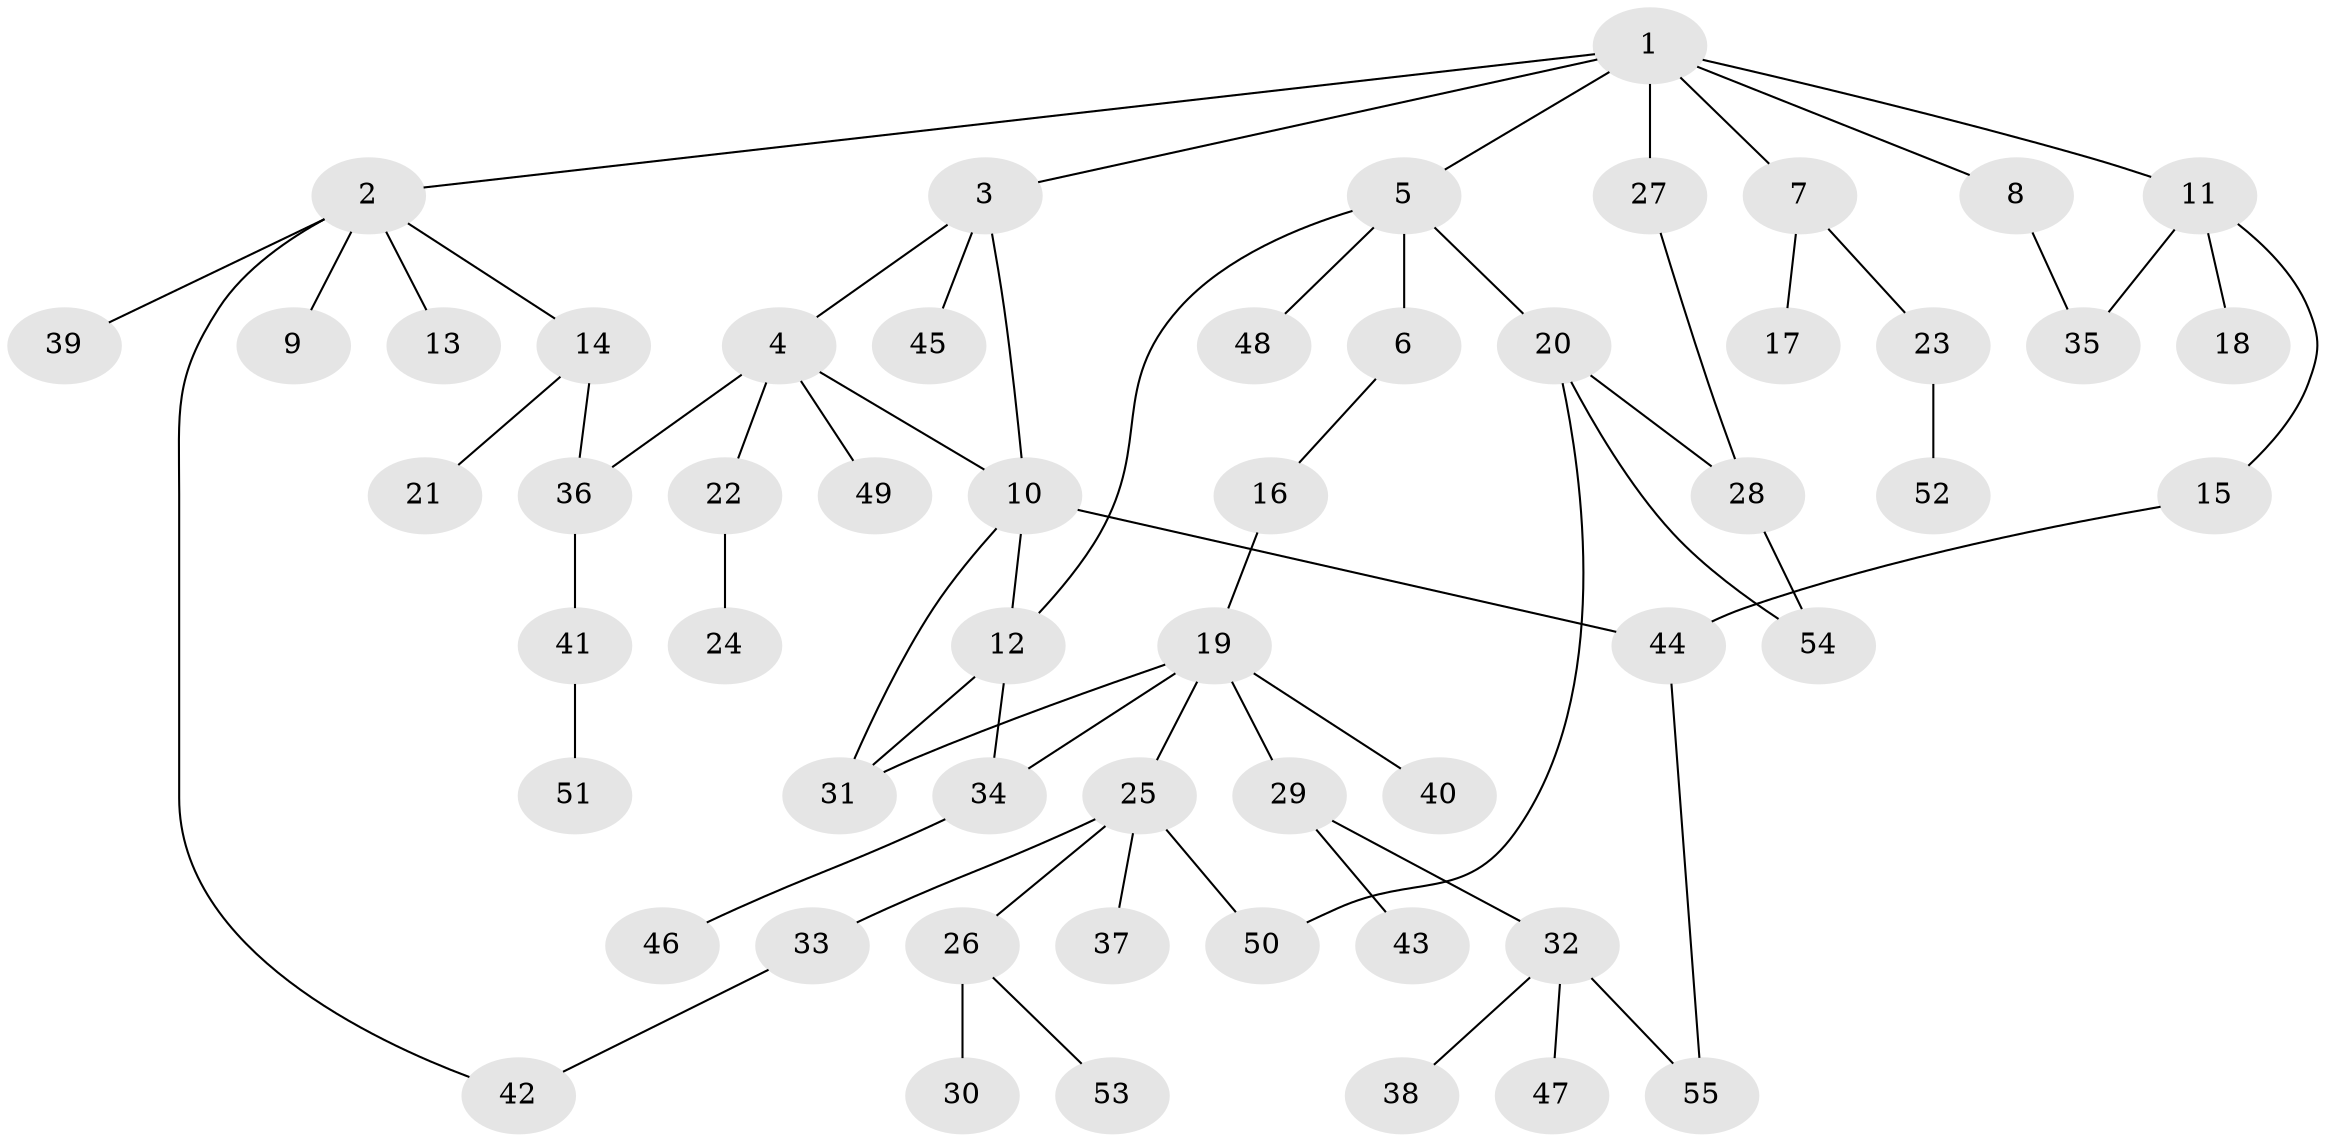 // Generated by graph-tools (version 1.1) at 2025/49/03/09/25 03:49:24]
// undirected, 55 vertices, 67 edges
graph export_dot {
graph [start="1"]
  node [color=gray90,style=filled];
  1;
  2;
  3;
  4;
  5;
  6;
  7;
  8;
  9;
  10;
  11;
  12;
  13;
  14;
  15;
  16;
  17;
  18;
  19;
  20;
  21;
  22;
  23;
  24;
  25;
  26;
  27;
  28;
  29;
  30;
  31;
  32;
  33;
  34;
  35;
  36;
  37;
  38;
  39;
  40;
  41;
  42;
  43;
  44;
  45;
  46;
  47;
  48;
  49;
  50;
  51;
  52;
  53;
  54;
  55;
  1 -- 2;
  1 -- 3;
  1 -- 5;
  1 -- 7;
  1 -- 8;
  1 -- 11;
  1 -- 27;
  2 -- 9;
  2 -- 13;
  2 -- 14;
  2 -- 39;
  2 -- 42;
  3 -- 4;
  3 -- 10;
  3 -- 45;
  4 -- 22;
  4 -- 49;
  4 -- 36;
  4 -- 10;
  5 -- 6;
  5 -- 20;
  5 -- 48;
  5 -- 12;
  6 -- 16;
  7 -- 17;
  7 -- 23;
  8 -- 35;
  10 -- 12;
  10 -- 44;
  10 -- 31;
  11 -- 15;
  11 -- 18;
  11 -- 35;
  12 -- 34;
  12 -- 31;
  14 -- 21;
  14 -- 36;
  15 -- 44;
  16 -- 19;
  19 -- 25;
  19 -- 29;
  19 -- 31;
  19 -- 40;
  19 -- 34;
  20 -- 28;
  20 -- 54;
  20 -- 50;
  22 -- 24;
  23 -- 52;
  25 -- 26;
  25 -- 33;
  25 -- 37;
  25 -- 50;
  26 -- 30;
  26 -- 53;
  27 -- 28;
  28 -- 54;
  29 -- 32;
  29 -- 43;
  32 -- 38;
  32 -- 47;
  32 -- 55;
  33 -- 42;
  34 -- 46;
  36 -- 41;
  41 -- 51;
  44 -- 55;
}

